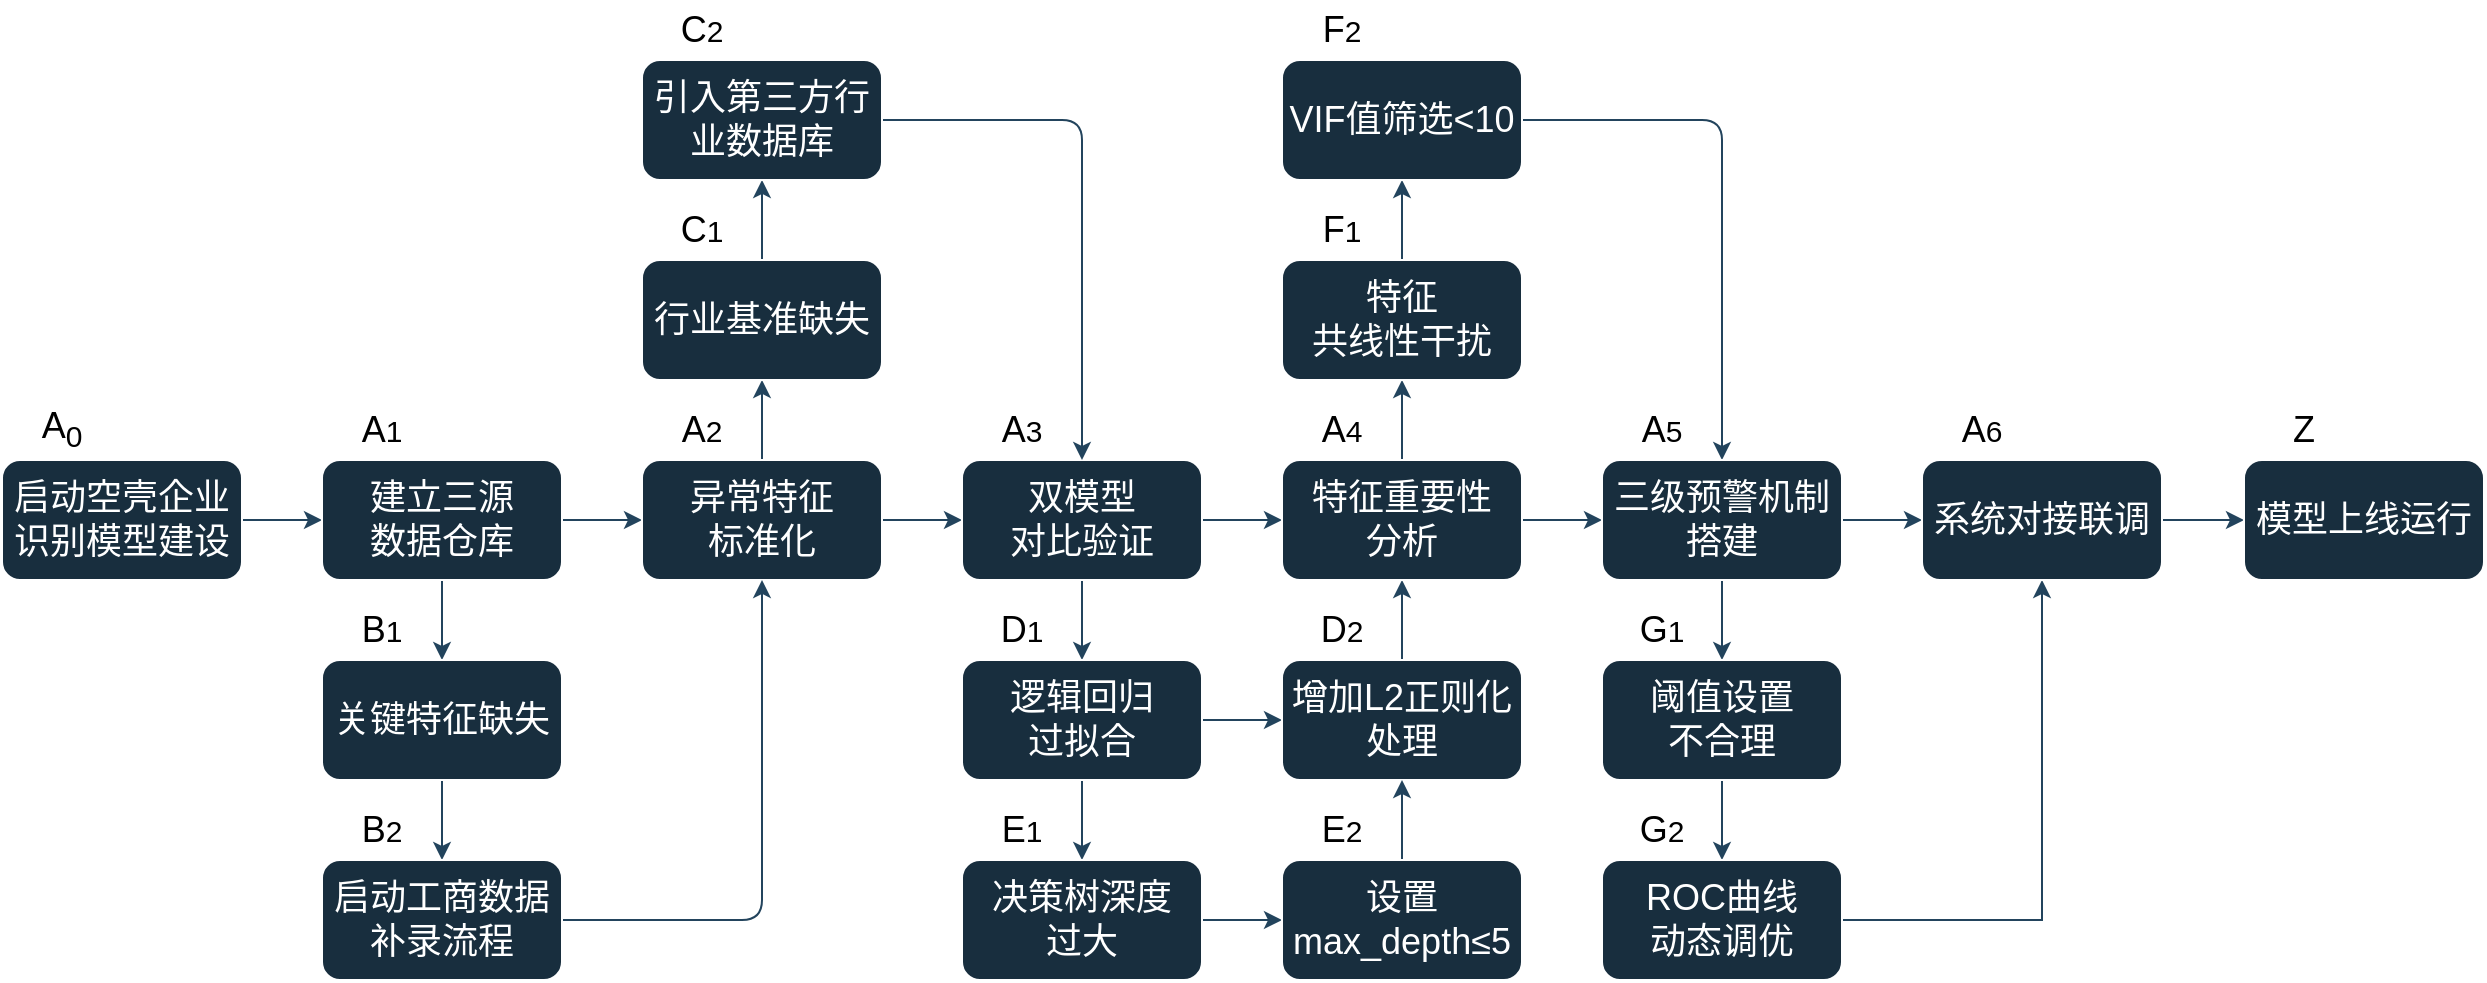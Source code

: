 <mxfile version="26.0.16">
  <diagram name="第 1 页" id="TJKE0MhXr6T1J9aUekOW">
    <mxGraphModel dx="1426" dy="1950" grid="1" gridSize="10" guides="1" tooltips="1" connect="1" arrows="1" fold="1" page="1" pageScale="1" pageWidth="827" pageHeight="1169" math="0" shadow="0">
      <root>
        <mxCell id="0" />
        <mxCell id="1" parent="0" />
        <mxCell id="BCoa8AJotRuoX6E0Mg1D-3" value="" style="edgeStyle=orthogonalEdgeStyle;rounded=1;orthogonalLoop=1;jettySize=auto;html=1;fontSize=18;labelBackgroundColor=none;strokeColor=#23445D;fontColor=default;fontStyle=0" parent="1" source="BCoa8AJotRuoX6E0Mg1D-1" target="BCoa8AJotRuoX6E0Mg1D-2" edge="1">
          <mxGeometry relative="1" as="geometry" />
        </mxCell>
        <mxCell id="BCoa8AJotRuoX6E0Mg1D-1" value="启动空壳企业识别模型建设" style="rounded=1;whiteSpace=wrap;html=1;fontSize=18;labelBackgroundColor=none;fillColor=#182E3E;strokeColor=#FFFFFF;fontColor=#FFFFFF;fontStyle=0" parent="1" vertex="1">
          <mxGeometry x="120" y="210" width="120" height="60" as="geometry" />
        </mxCell>
        <mxCell id="BCoa8AJotRuoX6E0Mg1D-5" value="" style="edgeStyle=orthogonalEdgeStyle;rounded=1;orthogonalLoop=1;jettySize=auto;html=1;fontSize=18;labelBackgroundColor=none;strokeColor=#23445D;fontColor=default;fontStyle=0" parent="1" source="BCoa8AJotRuoX6E0Mg1D-2" target="BCoa8AJotRuoX6E0Mg1D-4" edge="1">
          <mxGeometry relative="1" as="geometry" />
        </mxCell>
        <mxCell id="BCoa8AJotRuoX6E0Mg1D-7" value="" style="edgeStyle=orthogonalEdgeStyle;rounded=1;orthogonalLoop=1;jettySize=auto;html=1;fontSize=18;labelBackgroundColor=none;strokeColor=#23445D;fontColor=default;fontStyle=0" parent="1" source="BCoa8AJotRuoX6E0Mg1D-2" target="BCoa8AJotRuoX6E0Mg1D-6" edge="1">
          <mxGeometry relative="1" as="geometry" />
        </mxCell>
        <mxCell id="BCoa8AJotRuoX6E0Mg1D-2" value="建立三源&lt;div&gt;数据仓库&lt;/div&gt;" style="rounded=1;whiteSpace=wrap;html=1;fontSize=18;labelBackgroundColor=none;fillColor=#182E3E;strokeColor=#FFFFFF;fontColor=#FFFFFF;fontStyle=0" parent="1" vertex="1">
          <mxGeometry x="280" y="210" width="120" height="60" as="geometry" />
        </mxCell>
        <mxCell id="BCoa8AJotRuoX6E0Mg1D-14" value="" style="edgeStyle=orthogonalEdgeStyle;rounded=1;orthogonalLoop=1;jettySize=auto;html=1;fontSize=18;labelBackgroundColor=none;strokeColor=#23445D;fontColor=default;fontStyle=0" parent="1" source="BCoa8AJotRuoX6E0Mg1D-4" target="BCoa8AJotRuoX6E0Mg1D-13" edge="1">
          <mxGeometry relative="1" as="geometry" />
        </mxCell>
        <mxCell id="BCoa8AJotRuoX6E0Mg1D-22" value="" style="edgeStyle=orthogonalEdgeStyle;rounded=1;orthogonalLoop=1;jettySize=auto;html=1;fontSize=18;labelBackgroundColor=none;strokeColor=#23445D;fontColor=default;fontStyle=0" parent="1" source="BCoa8AJotRuoX6E0Mg1D-4" target="BCoa8AJotRuoX6E0Mg1D-21" edge="1">
          <mxGeometry relative="1" as="geometry" />
        </mxCell>
        <mxCell id="BCoa8AJotRuoX6E0Mg1D-4" value="异常特征&lt;div&gt;标准化&lt;/div&gt;" style="rounded=1;whiteSpace=wrap;html=1;fontSize=18;labelBackgroundColor=none;fillColor=#182E3E;strokeColor=#FFFFFF;fontColor=#FFFFFF;fontStyle=0" parent="1" vertex="1">
          <mxGeometry x="440" y="210" width="120" height="60" as="geometry" />
        </mxCell>
        <mxCell id="BCoa8AJotRuoX6E0Mg1D-9" value="" style="edgeStyle=orthogonalEdgeStyle;rounded=1;orthogonalLoop=1;jettySize=auto;html=1;fontSize=18;labelBackgroundColor=none;strokeColor=#23445D;fontColor=default;fontStyle=0" parent="1" source="BCoa8AJotRuoX6E0Mg1D-6" target="BCoa8AJotRuoX6E0Mg1D-8" edge="1">
          <mxGeometry relative="1" as="geometry" />
        </mxCell>
        <mxCell id="BCoa8AJotRuoX6E0Mg1D-6" value="关键特征缺失" style="whiteSpace=wrap;html=1;rounded=1;fontSize=18;labelBackgroundColor=none;fillColor=#182E3E;strokeColor=#FFFFFF;fontColor=#FFFFFF;fontStyle=0" parent="1" vertex="1">
          <mxGeometry x="280" y="310" width="120" height="60" as="geometry" />
        </mxCell>
        <mxCell id="BCoa8AJotRuoX6E0Mg1D-12" style="edgeStyle=orthogonalEdgeStyle;rounded=1;orthogonalLoop=1;jettySize=auto;html=1;exitX=1;exitY=0.5;exitDx=0;exitDy=0;entryX=0.5;entryY=1;entryDx=0;entryDy=0;fontSize=18;labelBackgroundColor=none;strokeColor=#23445D;fontColor=default;fontStyle=0" parent="1" source="BCoa8AJotRuoX6E0Mg1D-8" target="BCoa8AJotRuoX6E0Mg1D-4" edge="1">
          <mxGeometry relative="1" as="geometry" />
        </mxCell>
        <mxCell id="BCoa8AJotRuoX6E0Mg1D-8" value="启动工商数据补录流程" style="whiteSpace=wrap;html=1;rounded=1;fontSize=18;labelBackgroundColor=none;fillColor=#182E3E;strokeColor=#FFFFFF;fontColor=#FFFFFF;fontStyle=0" parent="1" vertex="1">
          <mxGeometry x="280" y="410" width="120" height="60" as="geometry" />
        </mxCell>
        <mxCell id="BCoa8AJotRuoX6E0Mg1D-16" value="" style="edgeStyle=orthogonalEdgeStyle;rounded=1;orthogonalLoop=1;jettySize=auto;html=1;fontSize=18;labelBackgroundColor=none;strokeColor=#23445D;fontColor=default;fontStyle=0" parent="1" source="BCoa8AJotRuoX6E0Mg1D-13" target="BCoa8AJotRuoX6E0Mg1D-15" edge="1">
          <mxGeometry relative="1" as="geometry" />
        </mxCell>
        <mxCell id="BCoa8AJotRuoX6E0Mg1D-32" value="" style="edgeStyle=orthogonalEdgeStyle;rounded=1;orthogonalLoop=1;jettySize=auto;html=1;fontSize=18;labelBackgroundColor=none;strokeColor=#23445D;fontColor=default;fontStyle=0" parent="1" source="BCoa8AJotRuoX6E0Mg1D-13" target="BCoa8AJotRuoX6E0Mg1D-31" edge="1">
          <mxGeometry relative="1" as="geometry" />
        </mxCell>
        <mxCell id="BCoa8AJotRuoX6E0Mg1D-13" value="双模型&lt;div&gt;对比验证&lt;/div&gt;" style="whiteSpace=wrap;html=1;rounded=1;fontSize=18;labelBackgroundColor=none;fillColor=#182E3E;strokeColor=#FFFFFF;fontColor=#FFFFFF;fontStyle=0" parent="1" vertex="1">
          <mxGeometry x="600" y="210" width="120" height="60" as="geometry" />
        </mxCell>
        <mxCell id="BCoa8AJotRuoX6E0Mg1D-18" value="" style="edgeStyle=orthogonalEdgeStyle;rounded=1;orthogonalLoop=1;jettySize=auto;html=1;fontSize=18;labelBackgroundColor=none;strokeColor=#23445D;fontColor=default;fontStyle=0" parent="1" source="BCoa8AJotRuoX6E0Mg1D-15" target="BCoa8AJotRuoX6E0Mg1D-17" edge="1">
          <mxGeometry relative="1" as="geometry" />
        </mxCell>
        <mxCell id="BCoa8AJotRuoX6E0Mg1D-27" value="" style="edgeStyle=orthogonalEdgeStyle;rounded=1;orthogonalLoop=1;jettySize=auto;html=1;fontSize=18;labelBackgroundColor=none;strokeColor=#23445D;fontColor=default;fontStyle=0" parent="1" source="BCoa8AJotRuoX6E0Mg1D-15" target="BCoa8AJotRuoX6E0Mg1D-26" edge="1">
          <mxGeometry relative="1" as="geometry" />
        </mxCell>
        <mxCell id="BCoa8AJotRuoX6E0Mg1D-15" value="逻辑回归&lt;div&gt;过拟合&lt;/div&gt;" style="whiteSpace=wrap;html=1;rounded=1;fontSize=18;labelBackgroundColor=none;fillColor=#182E3E;strokeColor=#FFFFFF;fontColor=#FFFFFF;fontStyle=0" parent="1" vertex="1">
          <mxGeometry x="600" y="310" width="120" height="60" as="geometry" />
        </mxCell>
        <mxCell id="BCoa8AJotRuoX6E0Mg1D-29" value="" style="edgeStyle=orthogonalEdgeStyle;rounded=1;orthogonalLoop=1;jettySize=auto;html=1;fontSize=18;labelBackgroundColor=none;strokeColor=#23445D;fontColor=default;fontStyle=0" parent="1" source="BCoa8AJotRuoX6E0Mg1D-17" target="BCoa8AJotRuoX6E0Mg1D-28" edge="1">
          <mxGeometry relative="1" as="geometry" />
        </mxCell>
        <mxCell id="BCoa8AJotRuoX6E0Mg1D-17" value="决策树深度&lt;div&gt;过大&lt;/div&gt;" style="whiteSpace=wrap;html=1;rounded=1;fontSize=18;labelBackgroundColor=none;fillColor=#182E3E;strokeColor=#FFFFFF;fontColor=#FFFFFF;fontStyle=0" parent="1" vertex="1">
          <mxGeometry x="600" y="410" width="120" height="60" as="geometry" />
        </mxCell>
        <mxCell id="BCoa8AJotRuoX6E0Mg1D-24" value="" style="edgeStyle=orthogonalEdgeStyle;rounded=1;orthogonalLoop=1;jettySize=auto;html=1;fontSize=18;labelBackgroundColor=none;strokeColor=#23445D;fontColor=default;fontStyle=0" parent="1" source="BCoa8AJotRuoX6E0Mg1D-21" target="BCoa8AJotRuoX6E0Mg1D-23" edge="1">
          <mxGeometry relative="1" as="geometry" />
        </mxCell>
        <mxCell id="BCoa8AJotRuoX6E0Mg1D-21" value="行业基准缺失" style="rounded=1;whiteSpace=wrap;html=1;fontSize=18;labelBackgroundColor=none;fillColor=#182E3E;strokeColor=#FFFFFF;fontColor=#FFFFFF;fontStyle=0" parent="1" vertex="1">
          <mxGeometry x="440" y="110" width="120" height="60" as="geometry" />
        </mxCell>
        <mxCell id="BCoa8AJotRuoX6E0Mg1D-25" style="edgeStyle=orthogonalEdgeStyle;rounded=1;orthogonalLoop=1;jettySize=auto;html=1;exitX=1;exitY=0.5;exitDx=0;exitDy=0;entryX=0.5;entryY=0;entryDx=0;entryDy=0;fontSize=18;labelBackgroundColor=none;strokeColor=#23445D;fontColor=default;fontStyle=0" parent="1" source="BCoa8AJotRuoX6E0Mg1D-23" target="BCoa8AJotRuoX6E0Mg1D-13" edge="1">
          <mxGeometry relative="1" as="geometry" />
        </mxCell>
        <mxCell id="BCoa8AJotRuoX6E0Mg1D-23" value="引入第三方行业数据库" style="rounded=1;whiteSpace=wrap;html=1;fontSize=18;labelBackgroundColor=none;fillColor=#182E3E;strokeColor=#FFFFFF;fontColor=#FFFFFF;fontStyle=0" parent="1" vertex="1">
          <mxGeometry x="440" y="10" width="120" height="60" as="geometry" />
        </mxCell>
        <mxCell id="BCoa8AJotRuoX6E0Mg1D-33" style="edgeStyle=orthogonalEdgeStyle;rounded=1;orthogonalLoop=1;jettySize=auto;html=1;exitX=0.5;exitY=0;exitDx=0;exitDy=0;entryX=0.5;entryY=1;entryDx=0;entryDy=0;fontSize=18;labelBackgroundColor=none;strokeColor=#23445D;fontColor=default;fontStyle=0" parent="1" source="BCoa8AJotRuoX6E0Mg1D-26" target="BCoa8AJotRuoX6E0Mg1D-31" edge="1">
          <mxGeometry relative="1" as="geometry" />
        </mxCell>
        <mxCell id="BCoa8AJotRuoX6E0Mg1D-26" value="增加L2正则化处理" style="whiteSpace=wrap;html=1;rounded=1;fontSize=18;labelBackgroundColor=none;fillColor=#182E3E;strokeColor=#FFFFFF;fontColor=#FFFFFF;fontStyle=0" parent="1" vertex="1">
          <mxGeometry x="760" y="310" width="120" height="60" as="geometry" />
        </mxCell>
        <mxCell id="BCoa8AJotRuoX6E0Mg1D-30" style="edgeStyle=orthogonalEdgeStyle;rounded=1;orthogonalLoop=1;jettySize=auto;html=1;exitX=0.5;exitY=0;exitDx=0;exitDy=0;entryX=0.5;entryY=1;entryDx=0;entryDy=0;fontSize=18;labelBackgroundColor=none;strokeColor=#23445D;fontColor=default;fontStyle=0" parent="1" source="BCoa8AJotRuoX6E0Mg1D-28" target="BCoa8AJotRuoX6E0Mg1D-26" edge="1">
          <mxGeometry relative="1" as="geometry" />
        </mxCell>
        <mxCell id="BCoa8AJotRuoX6E0Mg1D-28" value="设置max_depth≤5" style="whiteSpace=wrap;html=1;rounded=1;fontSize=18;labelBackgroundColor=none;fillColor=#182E3E;strokeColor=#FFFFFF;fontColor=#FFFFFF;fontStyle=0" parent="1" vertex="1">
          <mxGeometry x="760" y="410" width="120" height="60" as="geometry" />
        </mxCell>
        <mxCell id="BCoa8AJotRuoX6E0Mg1D-35" value="" style="edgeStyle=orthogonalEdgeStyle;rounded=1;orthogonalLoop=1;jettySize=auto;html=1;fontSize=18;labelBackgroundColor=none;strokeColor=#23445D;fontColor=default;fontStyle=0" parent="1" source="BCoa8AJotRuoX6E0Mg1D-31" target="BCoa8AJotRuoX6E0Mg1D-34" edge="1">
          <mxGeometry relative="1" as="geometry" />
        </mxCell>
        <mxCell id="QjI8LqXYQEjhRRhL-J8j-1" style="edgeStyle=orthogonalEdgeStyle;rounded=0;orthogonalLoop=1;jettySize=auto;html=1;exitX=1;exitY=0.5;exitDx=0;exitDy=0;labelBackgroundColor=none;strokeColor=#23445D;fontColor=default;fontStyle=0" parent="1" source="BCoa8AJotRuoX6E0Mg1D-31" target="BCoa8AJotRuoX6E0Mg1D-39" edge="1">
          <mxGeometry relative="1" as="geometry" />
        </mxCell>
        <mxCell id="BCoa8AJotRuoX6E0Mg1D-31" value="特征重要性&lt;div&gt;分析&lt;/div&gt;" style="whiteSpace=wrap;html=1;rounded=1;fontSize=18;labelBackgroundColor=none;fillColor=#182E3E;strokeColor=#FFFFFF;fontColor=#FFFFFF;fontStyle=0" parent="1" vertex="1">
          <mxGeometry x="760" y="210" width="120" height="60" as="geometry" />
        </mxCell>
        <mxCell id="BCoa8AJotRuoX6E0Mg1D-37" value="" style="edgeStyle=orthogonalEdgeStyle;rounded=1;orthogonalLoop=1;jettySize=auto;html=1;fontSize=18;labelBackgroundColor=none;strokeColor=#23445D;fontColor=default;fontStyle=0" parent="1" source="BCoa8AJotRuoX6E0Mg1D-34" target="BCoa8AJotRuoX6E0Mg1D-36" edge="1">
          <mxGeometry relative="1" as="geometry" />
        </mxCell>
        <mxCell id="BCoa8AJotRuoX6E0Mg1D-34" value="特征&lt;div&gt;共线性干扰&lt;/div&gt;" style="whiteSpace=wrap;html=1;rounded=1;fontSize=18;labelBackgroundColor=none;fillColor=#182E3E;strokeColor=#FFFFFF;fontColor=#FFFFFF;fontStyle=0" parent="1" vertex="1">
          <mxGeometry x="760" y="110" width="120" height="60" as="geometry" />
        </mxCell>
        <mxCell id="BCoa8AJotRuoX6E0Mg1D-41" style="edgeStyle=orthogonalEdgeStyle;rounded=1;orthogonalLoop=1;jettySize=auto;html=1;exitX=1;exitY=0.5;exitDx=0;exitDy=0;entryX=0.5;entryY=0;entryDx=0;entryDy=0;fontSize=18;labelBackgroundColor=none;strokeColor=#23445D;fontColor=default;fontStyle=0" parent="1" source="BCoa8AJotRuoX6E0Mg1D-36" target="BCoa8AJotRuoX6E0Mg1D-39" edge="1">
          <mxGeometry relative="1" as="geometry" />
        </mxCell>
        <mxCell id="BCoa8AJotRuoX6E0Mg1D-36" value="VIF值筛选&amp;lt;10" style="whiteSpace=wrap;html=1;rounded=1;fontSize=18;labelBackgroundColor=none;fillColor=#182E3E;strokeColor=#FFFFFF;fontColor=#FFFFFF;fontStyle=0" parent="1" vertex="1">
          <mxGeometry x="760" y="10" width="120" height="60" as="geometry" />
        </mxCell>
        <mxCell id="BCoa8AJotRuoX6E0Mg1D-43" value="" style="edgeStyle=orthogonalEdgeStyle;rounded=1;orthogonalLoop=1;jettySize=auto;html=1;fontSize=18;labelBackgroundColor=none;strokeColor=#23445D;fontColor=default;fontStyle=0" parent="1" source="BCoa8AJotRuoX6E0Mg1D-39" target="BCoa8AJotRuoX6E0Mg1D-42" edge="1">
          <mxGeometry relative="1" as="geometry" />
        </mxCell>
        <mxCell id="BCoa8AJotRuoX6E0Mg1D-47" value="" style="edgeStyle=orthogonalEdgeStyle;rounded=1;orthogonalLoop=1;jettySize=auto;html=1;fontSize=18;labelBackgroundColor=none;strokeColor=#23445D;fontColor=default;fontStyle=0" parent="1" source="BCoa8AJotRuoX6E0Mg1D-39" target="BCoa8AJotRuoX6E0Mg1D-46" edge="1">
          <mxGeometry relative="1" as="geometry" />
        </mxCell>
        <mxCell id="BCoa8AJotRuoX6E0Mg1D-39" value="三级预警机制搭建" style="whiteSpace=wrap;html=1;rounded=1;fontSize=18;labelBackgroundColor=none;fillColor=#182E3E;strokeColor=#FFFFFF;fontColor=#FFFFFF;fontStyle=0" parent="1" vertex="1">
          <mxGeometry x="920" y="210" width="120" height="60" as="geometry" />
        </mxCell>
        <mxCell id="BCoa8AJotRuoX6E0Mg1D-45" value="" style="edgeStyle=orthogonalEdgeStyle;rounded=1;orthogonalLoop=1;jettySize=auto;html=1;fontSize=18;labelBackgroundColor=none;strokeColor=#23445D;fontColor=default;fontStyle=0" parent="1" source="BCoa8AJotRuoX6E0Mg1D-42" target="BCoa8AJotRuoX6E0Mg1D-44" edge="1">
          <mxGeometry relative="1" as="geometry" />
        </mxCell>
        <mxCell id="BCoa8AJotRuoX6E0Mg1D-42" value="阈值设置&lt;div&gt;不合理&lt;/div&gt;" style="whiteSpace=wrap;html=1;rounded=1;fontSize=18;labelBackgroundColor=none;fillColor=#182E3E;strokeColor=#FFFFFF;fontColor=#FFFFFF;fontStyle=0" parent="1" vertex="1">
          <mxGeometry x="920" y="310" width="120" height="60" as="geometry" />
        </mxCell>
        <mxCell id="QjI8LqXYQEjhRRhL-J8j-2" style="edgeStyle=orthogonalEdgeStyle;rounded=0;orthogonalLoop=1;jettySize=auto;html=1;exitX=1;exitY=0.5;exitDx=0;exitDy=0;entryX=0.5;entryY=1;entryDx=0;entryDy=0;labelBackgroundColor=none;strokeColor=#23445D;fontColor=default;fontStyle=0" parent="1" source="BCoa8AJotRuoX6E0Mg1D-44" target="BCoa8AJotRuoX6E0Mg1D-46" edge="1">
          <mxGeometry relative="1" as="geometry" />
        </mxCell>
        <mxCell id="BCoa8AJotRuoX6E0Mg1D-44" value="ROC曲线&lt;div&gt;动态调优&lt;/div&gt;" style="whiteSpace=wrap;html=1;rounded=1;fontSize=18;labelBackgroundColor=none;fillColor=#182E3E;strokeColor=#FFFFFF;fontColor=#FFFFFF;fontStyle=0" parent="1" vertex="1">
          <mxGeometry x="920" y="410" width="120" height="60" as="geometry" />
        </mxCell>
        <mxCell id="BCoa8AJotRuoX6E0Mg1D-50" value="" style="edgeStyle=orthogonalEdgeStyle;rounded=1;orthogonalLoop=1;jettySize=auto;html=1;fontSize=18;labelBackgroundColor=none;strokeColor=#23445D;fontColor=default;fontStyle=0" parent="1" source="BCoa8AJotRuoX6E0Mg1D-46" target="BCoa8AJotRuoX6E0Mg1D-49" edge="1">
          <mxGeometry relative="1" as="geometry" />
        </mxCell>
        <mxCell id="BCoa8AJotRuoX6E0Mg1D-46" value="系统对接联调" style="whiteSpace=wrap;html=1;rounded=1;fontSize=18;labelBackgroundColor=none;fillColor=#182E3E;strokeColor=#FFFFFF;fontColor=#FFFFFF;fontStyle=0" parent="1" vertex="1">
          <mxGeometry x="1080" y="210" width="120" height="60" as="geometry" />
        </mxCell>
        <mxCell id="BCoa8AJotRuoX6E0Mg1D-49" value="模型上线运行" style="whiteSpace=wrap;html=1;rounded=1;fontSize=18;labelBackgroundColor=none;fillColor=#182E3E;strokeColor=#FFFFFF;fontColor=#FFFFFF;fontStyle=0" parent="1" vertex="1">
          <mxGeometry x="1241" y="210" width="120" height="60" as="geometry" />
        </mxCell>
        <mxCell id="BCoa8AJotRuoX6E0Mg1D-53" value="A&lt;sub&gt;0&lt;/sub&gt;" style="text;html=1;align=center;verticalAlign=middle;whiteSpace=wrap;rounded=0;fontColor=#000000;fontSize=18;labelBackgroundColor=none;fontStyle=0" parent="1" vertex="1">
          <mxGeometry x="120" y="180" width="60" height="30" as="geometry" />
        </mxCell>
        <mxCell id="BCoa8AJotRuoX6E0Mg1D-54" value="A&lt;span style=&quot;font-size: 15px;&quot;&gt;1&lt;/span&gt;" style="text;html=1;align=center;verticalAlign=middle;whiteSpace=wrap;rounded=0;fontColor=#000000;fontSize=18;labelBackgroundColor=none;fontStyle=0" parent="1" vertex="1">
          <mxGeometry x="280" y="180" width="60" height="30" as="geometry" />
        </mxCell>
        <mxCell id="BCoa8AJotRuoX6E0Mg1D-55" value="A&lt;span style=&quot;font-size: 15px;&quot;&gt;2&lt;/span&gt;" style="text;html=1;align=center;verticalAlign=middle;whiteSpace=wrap;rounded=0;fontColor=#000000;fontSize=18;labelBackgroundColor=none;fontStyle=0" parent="1" vertex="1">
          <mxGeometry x="440" y="180" width="60" height="30" as="geometry" />
        </mxCell>
        <mxCell id="BCoa8AJotRuoX6E0Mg1D-56" value="A&lt;span style=&quot;font-size: 15px;&quot;&gt;3&lt;/span&gt;" style="text;html=1;align=center;verticalAlign=middle;whiteSpace=wrap;rounded=0;fontColor=#000000;fontSize=18;labelBackgroundColor=none;fontStyle=0" parent="1" vertex="1">
          <mxGeometry x="600" y="180" width="60" height="30" as="geometry" />
        </mxCell>
        <mxCell id="BCoa8AJotRuoX6E0Mg1D-57" value="A&lt;span style=&quot;font-size: 15px;&quot;&gt;4&lt;/span&gt;" style="text;html=1;align=center;verticalAlign=middle;whiteSpace=wrap;rounded=0;fontColor=#000000;fontSize=18;labelBackgroundColor=none;fontStyle=0" parent="1" vertex="1">
          <mxGeometry x="760" y="180" width="60" height="30" as="geometry" />
        </mxCell>
        <mxCell id="BCoa8AJotRuoX6E0Mg1D-58" value="A&lt;span style=&quot;font-size: 15px;&quot;&gt;5&lt;/span&gt;" style="text;html=1;align=center;verticalAlign=middle;whiteSpace=wrap;rounded=0;fontColor=#000000;fontSize=18;labelBackgroundColor=none;fontStyle=0" parent="1" vertex="1">
          <mxGeometry x="920" y="180" width="60" height="30" as="geometry" />
        </mxCell>
        <mxCell id="BCoa8AJotRuoX6E0Mg1D-59" value="A&lt;span style=&quot;font-size: 15px;&quot;&gt;6&lt;/span&gt;" style="text;html=1;align=center;verticalAlign=middle;whiteSpace=wrap;rounded=0;fontColor=#000000;fontSize=18;labelBackgroundColor=none;fontStyle=0" parent="1" vertex="1">
          <mxGeometry x="1080" y="180" width="60" height="30" as="geometry" />
        </mxCell>
        <mxCell id="BCoa8AJotRuoX6E0Mg1D-60" value="Z" style="text;html=1;align=center;verticalAlign=middle;whiteSpace=wrap;rounded=0;fontColor=#000000;fontSize=18;labelBackgroundColor=none;fontStyle=0" parent="1" vertex="1">
          <mxGeometry x="1241" y="180" width="60" height="30" as="geometry" />
        </mxCell>
        <mxCell id="BCoa8AJotRuoX6E0Mg1D-61" value="B&lt;span style=&quot;font-size: 15px;&quot;&gt;1&lt;/span&gt;" style="text;html=1;align=center;verticalAlign=middle;whiteSpace=wrap;rounded=0;fontColor=#000000;fontSize=18;labelBackgroundColor=none;fontStyle=0" parent="1" vertex="1">
          <mxGeometry x="280" y="280" width="60" height="30" as="geometry" />
        </mxCell>
        <mxCell id="BCoa8AJotRuoX6E0Mg1D-62" value="B&lt;span style=&quot;font-size: 15px;&quot;&gt;2&lt;/span&gt;" style="text;html=1;align=center;verticalAlign=middle;whiteSpace=wrap;rounded=0;fontColor=#000000;fontSize=18;labelBackgroundColor=none;fontStyle=0" parent="1" vertex="1">
          <mxGeometry x="280" y="380" width="60" height="30" as="geometry" />
        </mxCell>
        <mxCell id="BCoa8AJotRuoX6E0Mg1D-64" value="C&lt;span style=&quot;font-size: 15px;&quot;&gt;1&lt;/span&gt;" style="text;html=1;align=center;verticalAlign=middle;whiteSpace=wrap;rounded=0;fontColor=#000000;fontSize=18;labelBackgroundColor=none;fontStyle=0" parent="1" vertex="1">
          <mxGeometry x="440" y="80" width="60" height="30" as="geometry" />
        </mxCell>
        <mxCell id="BCoa8AJotRuoX6E0Mg1D-66" value="C&lt;span style=&quot;font-size: 15px;&quot;&gt;2&lt;/span&gt;" style="text;html=1;align=center;verticalAlign=middle;whiteSpace=wrap;rounded=0;fontColor=#000000;fontSize=18;labelBackgroundColor=none;fontStyle=0" parent="1" vertex="1">
          <mxGeometry x="440" y="-20" width="60" height="30" as="geometry" />
        </mxCell>
        <mxCell id="BCoa8AJotRuoX6E0Mg1D-67" value="D&lt;span style=&quot;font-size: 15px;&quot;&gt;1&lt;/span&gt;" style="text;html=1;align=center;verticalAlign=middle;whiteSpace=wrap;rounded=0;fontColor=#000000;fontSize=18;labelBackgroundColor=none;fontStyle=0" parent="1" vertex="1">
          <mxGeometry x="600" y="280" width="60" height="30" as="geometry" />
        </mxCell>
        <mxCell id="BCoa8AJotRuoX6E0Mg1D-68" value="E&lt;span style=&quot;font-size: 15px;&quot;&gt;1&lt;/span&gt;" style="text;html=1;align=center;verticalAlign=middle;whiteSpace=wrap;rounded=0;fontColor=#000000;fontSize=18;labelBackgroundColor=none;fontStyle=0" parent="1" vertex="1">
          <mxGeometry x="600" y="380" width="60" height="30" as="geometry" />
        </mxCell>
        <mxCell id="BCoa8AJotRuoX6E0Mg1D-69" value="E&lt;span style=&quot;font-size: 15px;&quot;&gt;2&lt;/span&gt;" style="text;html=1;align=center;verticalAlign=middle;whiteSpace=wrap;rounded=0;fontColor=#000000;fontSize=18;labelBackgroundColor=none;fontStyle=0" parent="1" vertex="1">
          <mxGeometry x="760" y="380" width="60" height="30" as="geometry" />
        </mxCell>
        <mxCell id="BCoa8AJotRuoX6E0Mg1D-70" value="D&lt;span style=&quot;font-size: 15px;&quot;&gt;2&lt;/span&gt;" style="text;html=1;align=center;verticalAlign=middle;whiteSpace=wrap;rounded=0;fontColor=#000000;fontSize=18;labelBackgroundColor=none;fontStyle=0" parent="1" vertex="1">
          <mxGeometry x="760" y="280" width="60" height="30" as="geometry" />
        </mxCell>
        <mxCell id="BCoa8AJotRuoX6E0Mg1D-71" value="F&lt;span style=&quot;font-size: 15px;&quot;&gt;1&lt;/span&gt;" style="text;html=1;align=center;verticalAlign=middle;whiteSpace=wrap;rounded=0;fontColor=#000000;fontSize=18;labelBackgroundColor=none;fontStyle=0" parent="1" vertex="1">
          <mxGeometry x="760" y="80" width="60" height="30" as="geometry" />
        </mxCell>
        <mxCell id="BCoa8AJotRuoX6E0Mg1D-72" value="F&lt;span style=&quot;font-size: 15px;&quot;&gt;2&lt;/span&gt;" style="text;html=1;align=center;verticalAlign=middle;whiteSpace=wrap;rounded=0;fontColor=#000000;fontSize=18;labelBackgroundColor=none;fontStyle=0" parent="1" vertex="1">
          <mxGeometry x="760" y="-20" width="60" height="30" as="geometry" />
        </mxCell>
        <mxCell id="BCoa8AJotRuoX6E0Mg1D-74" value="G&lt;span style=&quot;font-size: 15px;&quot;&gt;1&lt;/span&gt;" style="text;html=1;align=center;verticalAlign=middle;whiteSpace=wrap;rounded=0;fontColor=#000000;fontSize=18;labelBackgroundColor=none;fontStyle=0" parent="1" vertex="1">
          <mxGeometry x="920" y="280" width="60" height="30" as="geometry" />
        </mxCell>
        <mxCell id="BCoa8AJotRuoX6E0Mg1D-76" value="G&lt;span style=&quot;font-size: 15px;&quot;&gt;2&lt;/span&gt;" style="text;html=1;align=center;verticalAlign=middle;whiteSpace=wrap;rounded=0;fontColor=#000000;fontSize=18;labelBackgroundColor=none;fontStyle=0" parent="1" vertex="1">
          <mxGeometry x="920" y="380" width="60" height="30" as="geometry" />
        </mxCell>
      </root>
    </mxGraphModel>
  </diagram>
</mxfile>
